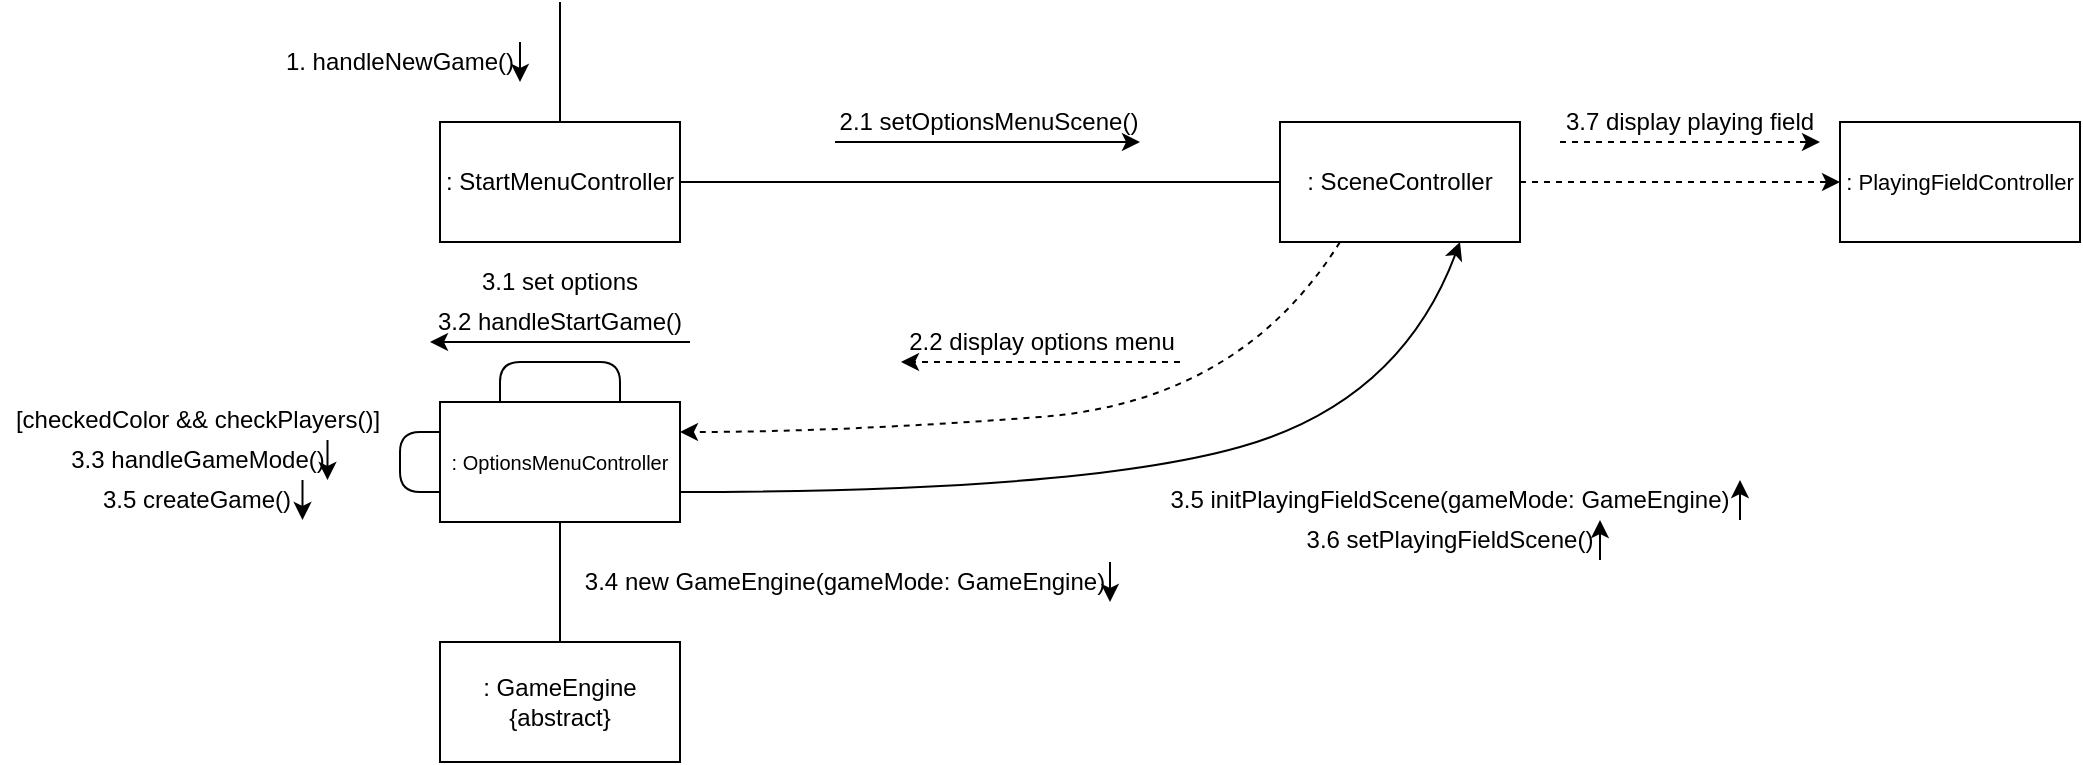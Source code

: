 <mxfile version="12.9.9" type="device"><diagram name="Page-1" id="929967ad-93f9-6ef4-fab6-5d389245f69c"><mxGraphModel dx="1106" dy="911" grid="1" gridSize="10" guides="1" tooltips="1" connect="1" arrows="1" fold="1" page="1" pageScale="1.5" pageWidth="1169" pageHeight="826" background="none" math="0" shadow="0"><root><mxCell id="0" style=";html=1;"/><mxCell id="1" style=";html=1;" parent="0"/><mxCell id="E2YWx5Px09Lwn7MdrqZP-1" value=": StartMenuController" style="rounded=0;whiteSpace=wrap;html=1;" parent="1" vertex="1"><mxGeometry x="560" y="580" width="120" height="60" as="geometry"/></mxCell><mxCell id="E2YWx5Px09Lwn7MdrqZP-3" value="" style="endArrow=none;html=1;exitX=0.5;exitY=0;exitDx=0;exitDy=0;" parent="1" source="E2YWx5Px09Lwn7MdrqZP-1" edge="1"><mxGeometry width="50" height="50" relative="1" as="geometry"><mxPoint x="570" y="540" as="sourcePoint"/><mxPoint x="620" y="520" as="targetPoint"/></mxGeometry></mxCell><mxCell id="E2YWx5Px09Lwn7MdrqZP-4" value=": SceneController" style="rounded=0;whiteSpace=wrap;html=1;" parent="1" vertex="1"><mxGeometry x="980" y="580" width="120" height="60" as="geometry"/></mxCell><mxCell id="E2YWx5Px09Lwn7MdrqZP-6" value="1. handleNewGame()" style="text;html=1;strokeColor=none;fillColor=none;align=center;verticalAlign=middle;whiteSpace=wrap;rounded=0;" parent="1" vertex="1"><mxGeometry x="480" y="540" width="120" height="20" as="geometry"/></mxCell><mxCell id="E2YWx5Px09Lwn7MdrqZP-12" value="" style="endArrow=none;html=1;entryX=0;entryY=0.5;entryDx=0;entryDy=0;exitX=1;exitY=0.5;exitDx=0;exitDy=0;" parent="1" source="E2YWx5Px09Lwn7MdrqZP-1" target="E2YWx5Px09Lwn7MdrqZP-4" edge="1"><mxGeometry width="50" height="50" relative="1" as="geometry"><mxPoint x="690" y="710" as="sourcePoint"/><mxPoint x="740" y="660" as="targetPoint"/></mxGeometry></mxCell><mxCell id="E2YWx5Px09Lwn7MdrqZP-13" value="2.1 setOptionsMenuScene()" style="text;html=1;strokeColor=none;fillColor=none;align=center;verticalAlign=middle;whiteSpace=wrap;rounded=0;" parent="1" vertex="1"><mxGeometry x="757.5" y="570" width="152.5" height="20" as="geometry"/></mxCell><mxCell id="E2YWx5Px09Lwn7MdrqZP-16" value=": OptionsMenuController" style="rounded=0;whiteSpace=wrap;html=1;fontSize=10;" parent="1" vertex="1"><mxGeometry x="560" y="720" width="120" height="60" as="geometry"/></mxCell><mxCell id="E2YWx5Px09Lwn7MdrqZP-17" value="" style="endArrow=none;html=1;fontSize=10;entryX=0.75;entryY=0;entryDx=0;entryDy=0;exitX=0.25;exitY=0;exitDx=0;exitDy=0;" parent="1" source="E2YWx5Px09Lwn7MdrqZP-16" target="E2YWx5Px09Lwn7MdrqZP-16" edge="1"><mxGeometry width="50" height="50" relative="1" as="geometry"><mxPoint x="650" y="680" as="sourcePoint"/><mxPoint x="510" y="790" as="targetPoint"/><Array as="points"><mxPoint x="590" y="700"/><mxPoint x="650" y="700"/></Array></mxGeometry></mxCell><mxCell id="E2YWx5Px09Lwn7MdrqZP-18" value="3.2 handleStartGame()" style="text;html=1;strokeColor=none;fillColor=none;align=center;verticalAlign=middle;whiteSpace=wrap;rounded=0;" parent="1" vertex="1"><mxGeometry x="555" y="670" width="130" height="20" as="geometry"/></mxCell><mxCell id="E2YWx5Px09Lwn7MdrqZP-19" value="" style="endArrow=classic;html=1;fontSize=10;exitX=1;exitY=0;exitDx=0;exitDy=0;entryX=1;entryY=1;entryDx=0;entryDy=0;" parent="1" source="E2YWx5Px09Lwn7MdrqZP-6" target="E2YWx5Px09Lwn7MdrqZP-6" edge="1"><mxGeometry width="50" height="50" relative="1" as="geometry"><mxPoint x="500" y="640" as="sourcePoint"/><mxPoint x="550" y="590" as="targetPoint"/></mxGeometry></mxCell><mxCell id="E2YWx5Px09Lwn7MdrqZP-20" value="" style="endArrow=classic;html=1;fontSize=10;exitX=0;exitY=1;exitDx=0;exitDy=0;entryX=1;entryY=1;entryDx=0;entryDy=0;" parent="1" source="E2YWx5Px09Lwn7MdrqZP-13" target="E2YWx5Px09Lwn7MdrqZP-13" edge="1"><mxGeometry width="50" height="50" relative="1" as="geometry"><mxPoint x="750" y="710" as="sourcePoint"/><mxPoint x="800" y="660" as="targetPoint"/></mxGeometry></mxCell><mxCell id="E2YWx5Px09Lwn7MdrqZP-21" value="" style="endArrow=classic;html=1;fontSize=10;entryX=0;entryY=1;entryDx=0;entryDy=0;exitX=1;exitY=1;exitDx=0;exitDy=0;" parent="1" source="E2YWx5Px09Lwn7MdrqZP-18" target="E2YWx5Px09Lwn7MdrqZP-18" edge="1"><mxGeometry width="50" height="50" relative="1" as="geometry"><mxPoint x="720" y="730" as="sourcePoint"/><mxPoint x="770" y="680" as="targetPoint"/></mxGeometry></mxCell><mxCell id="E2YWx5Px09Lwn7MdrqZP-22" value="3.3 handleGameMode()" style="text;html=1;strokeColor=none;fillColor=none;align=center;verticalAlign=middle;whiteSpace=wrap;rounded=0;" parent="1" vertex="1"><mxGeometry x="373.75" y="739" width="130" height="20" as="geometry"/></mxCell><mxCell id="E2YWx5Px09Lwn7MdrqZP-23" value="3.5 createGame()" style="text;html=1;strokeColor=none;fillColor=none;align=center;verticalAlign=middle;whiteSpace=wrap;rounded=0;" parent="1" vertex="1"><mxGeometry x="386.25" y="759" width="105" height="20" as="geometry"/></mxCell><mxCell id="E2YWx5Px09Lwn7MdrqZP-24" value="[checkedColor &amp;amp;&amp;amp; checkPlayers()]" style="text;html=1;strokeColor=none;fillColor=none;align=center;verticalAlign=middle;whiteSpace=wrap;rounded=0;fontSize=12;" parent="1" vertex="1"><mxGeometry x="340" y="719" width="197.5" height="20" as="geometry"/></mxCell><mxCell id="E2YWx5Px09Lwn7MdrqZP-25" value="" style="endArrow=none;html=1;fontSize=10;entryX=0;entryY=0.25;entryDx=0;entryDy=0;exitX=0;exitY=0.75;exitDx=0;exitDy=0;" parent="1" source="E2YWx5Px09Lwn7MdrqZP-16" target="E2YWx5Px09Lwn7MdrqZP-16" edge="1"><mxGeometry width="50" height="50" relative="1" as="geometry"><mxPoint x="600" y="730" as="sourcePoint"/><mxPoint x="660" y="730" as="targetPoint"/><Array as="points"><mxPoint x="540" y="765"/><mxPoint x="540" y="735"/></Array></mxGeometry></mxCell><mxCell id="E2YWx5Px09Lwn7MdrqZP-26" value="" style="endArrow=classic;html=1;fontSize=10;entryX=1;entryY=1;entryDx=0;entryDy=0;exitX=1;exitY=0;exitDx=0;exitDy=0;" parent="1" source="E2YWx5Px09Lwn7MdrqZP-22" target="E2YWx5Px09Lwn7MdrqZP-22" edge="1"><mxGeometry width="50" height="50" relative="1" as="geometry"><mxPoint x="618.75" y="769" as="sourcePoint"/><mxPoint x="668.75" y="719" as="targetPoint"/></mxGeometry></mxCell><mxCell id="E2YWx5Px09Lwn7MdrqZP-27" value="" style="endArrow=classic;html=1;fontSize=10;entryX=1;entryY=1;entryDx=0;entryDy=0;exitX=1;exitY=0;exitDx=0;exitDy=0;" parent="1" source="E2YWx5Px09Lwn7MdrqZP-23" target="E2YWx5Px09Lwn7MdrqZP-23" edge="1"><mxGeometry width="50" height="50" relative="1" as="geometry"><mxPoint x="468.75" y="819" as="sourcePoint"/><mxPoint x="498.75" y="829" as="targetPoint"/></mxGeometry></mxCell><mxCell id="E2YWx5Px09Lwn7MdrqZP-28" value=": GameEngine {abstract}" style="rounded=0;whiteSpace=wrap;html=1;" parent="1" vertex="1"><mxGeometry x="560" y="840" width="120" height="60" as="geometry"/></mxCell><mxCell id="E2YWx5Px09Lwn7MdrqZP-29" value="" style="endArrow=none;html=1;fontSize=10;exitX=0.5;exitY=1;exitDx=0;exitDy=0;entryX=0.5;entryY=0;entryDx=0;entryDy=0;" parent="1" source="E2YWx5Px09Lwn7MdrqZP-16" target="E2YWx5Px09Lwn7MdrqZP-28" edge="1"><mxGeometry width="50" height="50" relative="1" as="geometry"><mxPoint x="790" y="800" as="sourcePoint"/><mxPoint x="840" y="750" as="targetPoint"/></mxGeometry></mxCell><mxCell id="E2YWx5Px09Lwn7MdrqZP-30" value="3.4 new GameEngine(gameMode: GameEngine)" style="text;html=1;strokeColor=none;fillColor=none;align=center;verticalAlign=middle;whiteSpace=wrap;rounded=0;fontSize=12;" parent="1" vertex="1"><mxGeometry x="630" y="800" width="265" height="20" as="geometry"/></mxCell><mxCell id="E2YWx5Px09Lwn7MdrqZP-31" value="" style="endArrow=classic;html=1;fontSize=12;exitX=1;exitY=0;exitDx=0;exitDy=0;entryX=1;entryY=1;entryDx=0;entryDy=0;" parent="1" source="E2YWx5Px09Lwn7MdrqZP-30" target="E2YWx5Px09Lwn7MdrqZP-30" edge="1"><mxGeometry width="50" height="50" relative="1" as="geometry"><mxPoint x="860" y="820" as="sourcePoint"/><mxPoint x="910" y="770" as="targetPoint"/></mxGeometry></mxCell><mxCell id="E2YWx5Px09Lwn7MdrqZP-32" value="3.5 initPlayingFieldScene(gameMode: GameEngine)" style="text;html=1;strokeColor=none;fillColor=none;align=center;verticalAlign=middle;whiteSpace=wrap;rounded=0;fontSize=12;" parent="1" vertex="1"><mxGeometry x="920" y="759" width="290" height="20" as="geometry"/></mxCell><mxCell id="E2YWx5Px09Lwn7MdrqZP-33" value="3.6 setPlayingFieldScene()" style="text;html=1;strokeColor=none;fillColor=none;align=center;verticalAlign=middle;whiteSpace=wrap;rounded=0;fontSize=12;" parent="1" vertex="1"><mxGeometry x="990" y="779" width="150" height="20" as="geometry"/></mxCell><mxCell id="E2YWx5Px09Lwn7MdrqZP-34" value="" style="endArrow=classic;html=1;fontSize=12;exitX=0.25;exitY=1;exitDx=0;exitDy=0;entryX=1;entryY=0.25;entryDx=0;entryDy=0;curved=1;dashed=1;" parent="1" source="E2YWx5Px09Lwn7MdrqZP-4" target="E2YWx5Px09Lwn7MdrqZP-16" edge="1"><mxGeometry width="50" height="50" relative="1" as="geometry"><mxPoint x="890" y="710" as="sourcePoint"/><mxPoint x="940" y="660" as="targetPoint"/><Array as="points"><mxPoint x="960" y="720"/><mxPoint x="760" y="735"/></Array></mxGeometry></mxCell><mxCell id="E2YWx5Px09Lwn7MdrqZP-35" value="2.2 display options menu" style="text;html=1;strokeColor=none;fillColor=none;align=center;verticalAlign=middle;whiteSpace=wrap;rounded=0;fontSize=12;" parent="1" vertex="1"><mxGeometry x="790.5" y="680" width="139.5" height="20" as="geometry"/></mxCell><mxCell id="E2YWx5Px09Lwn7MdrqZP-36" value="" style="endArrow=classic;html=1;dashed=1;fontSize=12;entryX=0;entryY=1;entryDx=0;entryDy=0;exitX=1;exitY=1;exitDx=0;exitDy=0;" parent="1" source="E2YWx5Px09Lwn7MdrqZP-35" target="E2YWx5Px09Lwn7MdrqZP-35" edge="1"><mxGeometry width="50" height="50" relative="1" as="geometry"><mxPoint x="920" y="780" as="sourcePoint"/><mxPoint x="970" y="730" as="targetPoint"/></mxGeometry></mxCell><mxCell id="E2YWx5Px09Lwn7MdrqZP-37" value="3.1 set options" style="text;html=1;strokeColor=none;fillColor=none;align=center;verticalAlign=middle;whiteSpace=wrap;rounded=0;" parent="1" vertex="1"><mxGeometry x="555" y="650" width="130" height="20" as="geometry"/></mxCell><mxCell id="E2YWx5Px09Lwn7MdrqZP-38" value="" style="endArrow=classic;html=1;fontSize=12;entryX=0.75;entryY=1;entryDx=0;entryDy=0;exitX=1;exitY=0.75;exitDx=0;exitDy=0;curved=1;" parent="1" source="E2YWx5Px09Lwn7MdrqZP-16" target="E2YWx5Px09Lwn7MdrqZP-4" edge="1"><mxGeometry width="50" height="50" relative="1" as="geometry"><mxPoint x="1050" y="800" as="sourcePoint"/><mxPoint x="1100" y="750" as="targetPoint"/><Array as="points"><mxPoint x="880" y="765"/><mxPoint x="1040" y="720"/></Array></mxGeometry></mxCell><mxCell id="E2YWx5Px09Lwn7MdrqZP-39" value="" style="endArrow=classic;html=1;fontSize=12;exitX=1;exitY=1;exitDx=0;exitDy=0;entryX=1;entryY=0;entryDx=0;entryDy=0;" parent="1" source="E2YWx5Px09Lwn7MdrqZP-32" target="E2YWx5Px09Lwn7MdrqZP-32" edge="1"><mxGeometry width="50" height="50" relative="1" as="geometry"><mxPoint x="943.5" y="889" as="sourcePoint"/><mxPoint x="993.5" y="839" as="targetPoint"/></mxGeometry></mxCell><mxCell id="E2YWx5Px09Lwn7MdrqZP-40" value="" style="endArrow=classic;html=1;fontSize=12;entryX=1;entryY=0;entryDx=0;entryDy=0;exitX=1;exitY=1;exitDx=0;exitDy=0;" parent="1" source="E2YWx5Px09Lwn7MdrqZP-33" target="E2YWx5Px09Lwn7MdrqZP-33" edge="1"><mxGeometry width="50" height="50" relative="1" as="geometry"><mxPoint x="993.5" y="869" as="sourcePoint"/><mxPoint x="1043.5" y="819" as="targetPoint"/></mxGeometry></mxCell><mxCell id="E2YWx5Px09Lwn7MdrqZP-41" value=": PlayingFieldController" style="rounded=0;whiteSpace=wrap;html=1;fontSize=11;" parent="1" vertex="1"><mxGeometry x="1260" y="580" width="120" height="60" as="geometry"/></mxCell><mxCell id="E2YWx5Px09Lwn7MdrqZP-42" value="" style="endArrow=classic;html=1;fontSize=11;exitX=1;exitY=0.5;exitDx=0;exitDy=0;entryX=0;entryY=0.5;entryDx=0;entryDy=0;dashed=1;" parent="1" source="E2YWx5Px09Lwn7MdrqZP-4" target="E2YWx5Px09Lwn7MdrqZP-41" edge="1"><mxGeometry width="50" height="50" relative="1" as="geometry"><mxPoint x="1050" y="560" as="sourcePoint"/><mxPoint x="1100" y="510" as="targetPoint"/></mxGeometry></mxCell><mxCell id="E2YWx5Px09Lwn7MdrqZP-43" value="3.7 display playing field" style="text;html=1;strokeColor=none;fillColor=none;align=center;verticalAlign=middle;whiteSpace=wrap;rounded=0;fontSize=12;" parent="1" vertex="1"><mxGeometry x="1120" y="570" width="130" height="20" as="geometry"/></mxCell><mxCell id="E2YWx5Px09Lwn7MdrqZP-44" value="" style="endArrow=classic;html=1;dashed=1;fontSize=11;entryX=1;entryY=1;entryDx=0;entryDy=0;exitX=0;exitY=1;exitDx=0;exitDy=0;" parent="1" source="E2YWx5Px09Lwn7MdrqZP-43" target="E2YWx5Px09Lwn7MdrqZP-43" edge="1"><mxGeometry width="50" height="50" relative="1" as="geometry"><mxPoint x="1000" y="540" as="sourcePoint"/><mxPoint x="1050" y="490" as="targetPoint"/></mxGeometry></mxCell></root></mxGraphModel></diagram></mxfile>